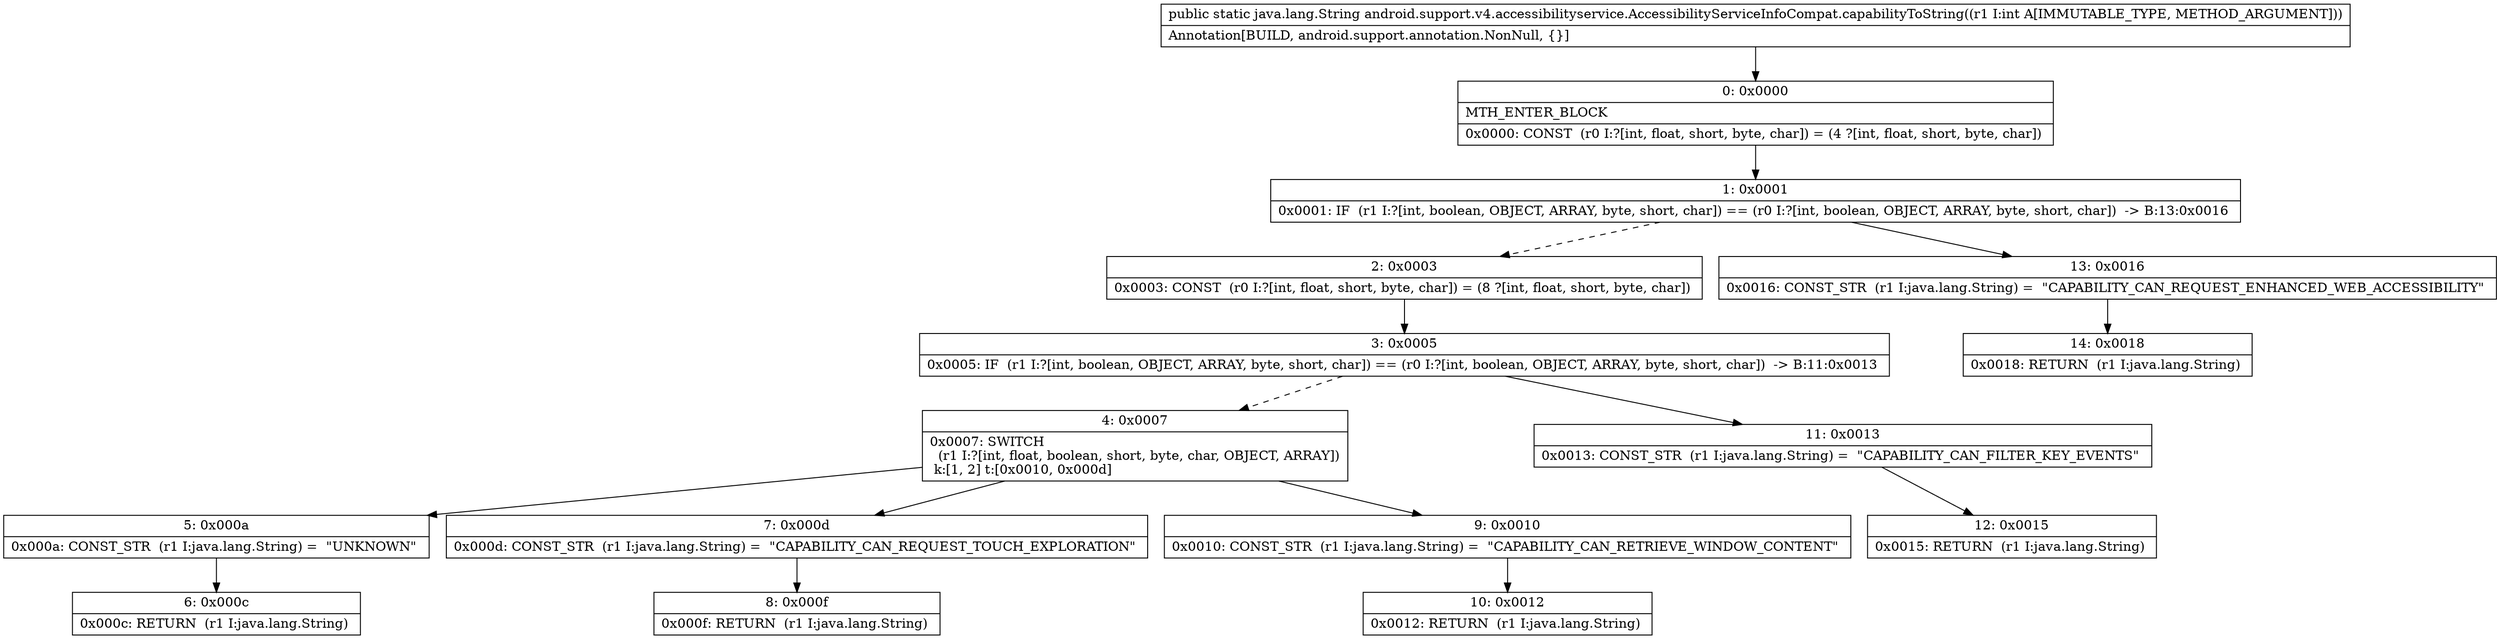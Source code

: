 digraph "CFG forandroid.support.v4.accessibilityservice.AccessibilityServiceInfoCompat.capabilityToString(I)Ljava\/lang\/String;" {
Node_0 [shape=record,label="{0\:\ 0x0000|MTH_ENTER_BLOCK\l|0x0000: CONST  (r0 I:?[int, float, short, byte, char]) = (4 ?[int, float, short, byte, char]) \l}"];
Node_1 [shape=record,label="{1\:\ 0x0001|0x0001: IF  (r1 I:?[int, boolean, OBJECT, ARRAY, byte, short, char]) == (r0 I:?[int, boolean, OBJECT, ARRAY, byte, short, char])  \-\> B:13:0x0016 \l}"];
Node_2 [shape=record,label="{2\:\ 0x0003|0x0003: CONST  (r0 I:?[int, float, short, byte, char]) = (8 ?[int, float, short, byte, char]) \l}"];
Node_3 [shape=record,label="{3\:\ 0x0005|0x0005: IF  (r1 I:?[int, boolean, OBJECT, ARRAY, byte, short, char]) == (r0 I:?[int, boolean, OBJECT, ARRAY, byte, short, char])  \-\> B:11:0x0013 \l}"];
Node_4 [shape=record,label="{4\:\ 0x0007|0x0007: SWITCH  \l  (r1 I:?[int, float, boolean, short, byte, char, OBJECT, ARRAY])\l k:[1, 2] t:[0x0010, 0x000d] \l}"];
Node_5 [shape=record,label="{5\:\ 0x000a|0x000a: CONST_STR  (r1 I:java.lang.String) =  \"UNKNOWN\" \l}"];
Node_6 [shape=record,label="{6\:\ 0x000c|0x000c: RETURN  (r1 I:java.lang.String) \l}"];
Node_7 [shape=record,label="{7\:\ 0x000d|0x000d: CONST_STR  (r1 I:java.lang.String) =  \"CAPABILITY_CAN_REQUEST_TOUCH_EXPLORATION\" \l}"];
Node_8 [shape=record,label="{8\:\ 0x000f|0x000f: RETURN  (r1 I:java.lang.String) \l}"];
Node_9 [shape=record,label="{9\:\ 0x0010|0x0010: CONST_STR  (r1 I:java.lang.String) =  \"CAPABILITY_CAN_RETRIEVE_WINDOW_CONTENT\" \l}"];
Node_10 [shape=record,label="{10\:\ 0x0012|0x0012: RETURN  (r1 I:java.lang.String) \l}"];
Node_11 [shape=record,label="{11\:\ 0x0013|0x0013: CONST_STR  (r1 I:java.lang.String) =  \"CAPABILITY_CAN_FILTER_KEY_EVENTS\" \l}"];
Node_12 [shape=record,label="{12\:\ 0x0015|0x0015: RETURN  (r1 I:java.lang.String) \l}"];
Node_13 [shape=record,label="{13\:\ 0x0016|0x0016: CONST_STR  (r1 I:java.lang.String) =  \"CAPABILITY_CAN_REQUEST_ENHANCED_WEB_ACCESSIBILITY\" \l}"];
Node_14 [shape=record,label="{14\:\ 0x0018|0x0018: RETURN  (r1 I:java.lang.String) \l}"];
MethodNode[shape=record,label="{public static java.lang.String android.support.v4.accessibilityservice.AccessibilityServiceInfoCompat.capabilityToString((r1 I:int A[IMMUTABLE_TYPE, METHOD_ARGUMENT]))  | Annotation[BUILD, android.support.annotation.NonNull, \{\}]\l}"];
MethodNode -> Node_0;
Node_0 -> Node_1;
Node_1 -> Node_2[style=dashed];
Node_1 -> Node_13;
Node_2 -> Node_3;
Node_3 -> Node_4[style=dashed];
Node_3 -> Node_11;
Node_4 -> Node_5;
Node_4 -> Node_7;
Node_4 -> Node_9;
Node_5 -> Node_6;
Node_7 -> Node_8;
Node_9 -> Node_10;
Node_11 -> Node_12;
Node_13 -> Node_14;
}

